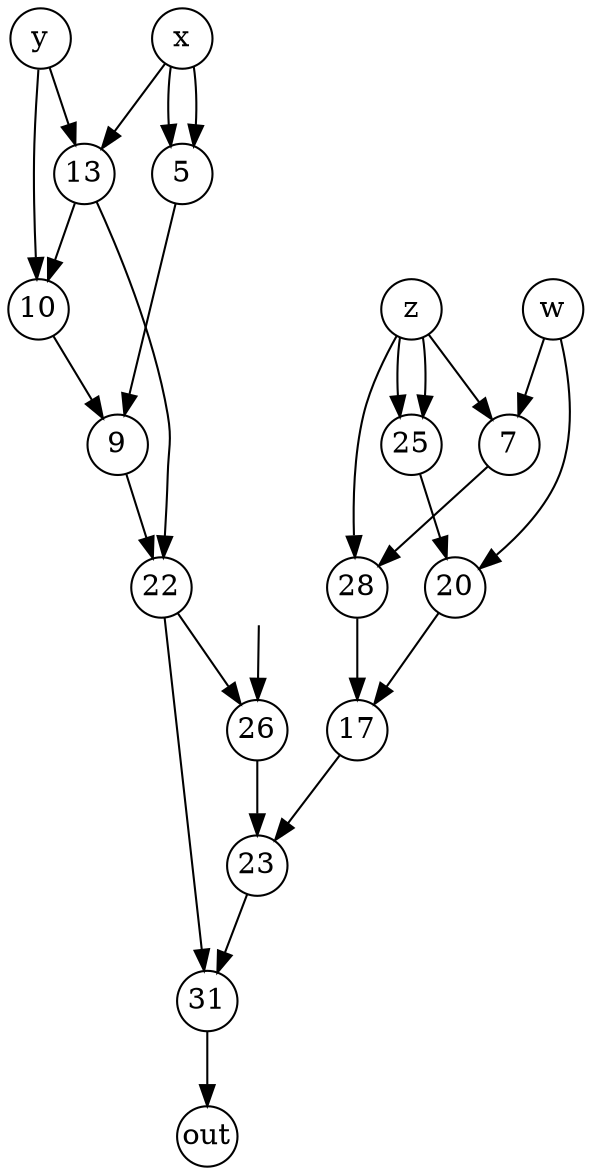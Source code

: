 digraph MVGComplexG7_12 {
	rankdir=UD
	node [fixedsize=true shape=circle width=.4]
	0 [label=x]
	1 [label=y]
	2 [label=z]
	3 [label=w]
	32 [label=out]
	0 -> 5
	0 -> 5
	2 -> 7
	3 -> 7
	10 -> 9
	5 -> 9
	1 -> 10
	13 -> 10
	1 -> 13
	0 -> 13
	20 -> 17
	28 -> 17
	3 -> 20
	25 -> 20
	13 -> 22
	9 -> 22
	26 -> 23
	17 -> 23
	2 -> 25
	2 -> 25
	22 -> 26
	15 [label="" shape=none]
	15 -> 26
	2 -> 28
	7 -> 28
	22 -> 31
	23 -> 31
	31 -> 32
}

